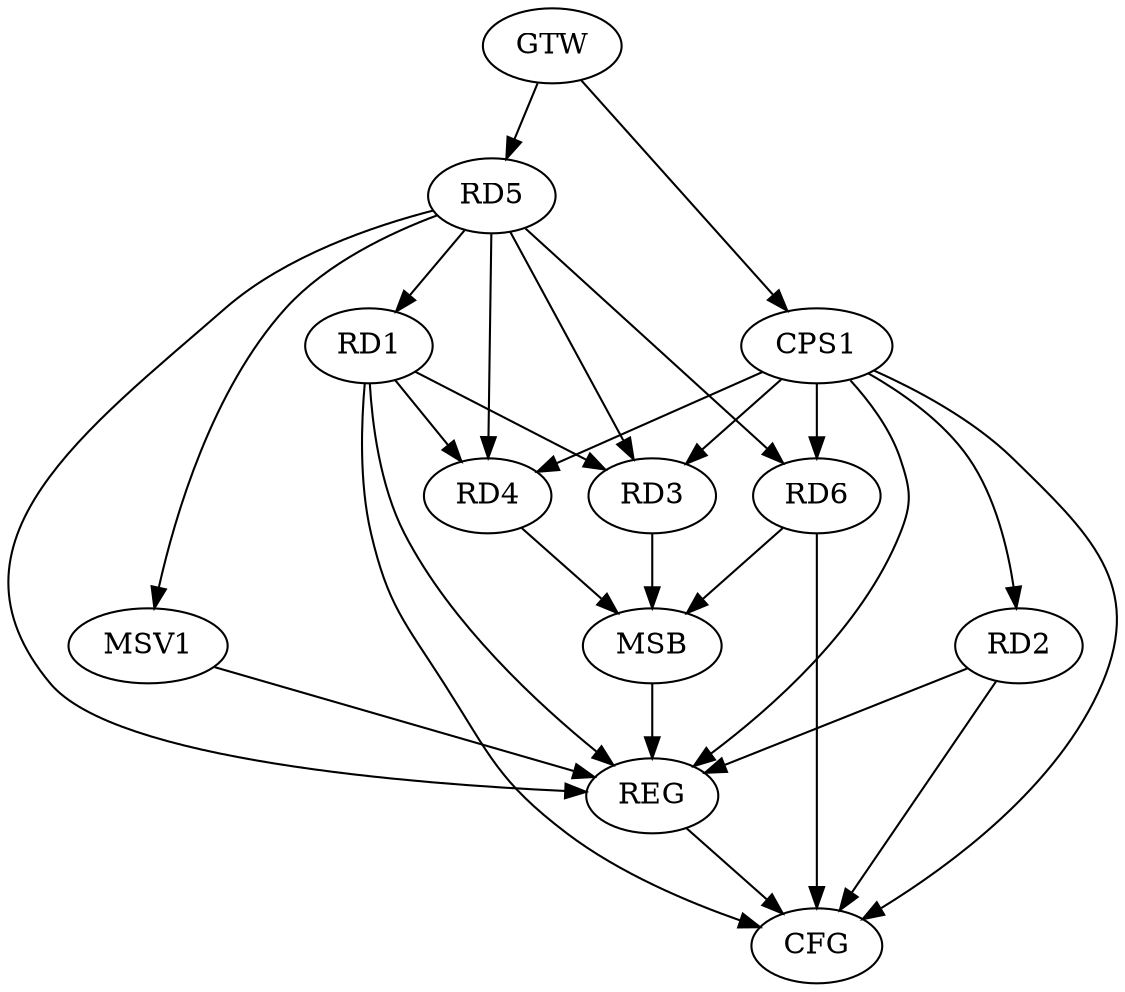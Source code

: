 strict digraph G {
  RD1 [ label="RD1" ];
  RD2 [ label="RD2" ];
  RD3 [ label="RD3" ];
  RD4 [ label="RD4" ];
  RD5 [ label="RD5" ];
  RD6 [ label="RD6" ];
  CPS1 [ label="CPS1" ];
  GTW [ label="GTW" ];
  REG [ label="REG" ];
  MSB [ label="MSB" ];
  CFG [ label="CFG" ];
  MSV1 [ label="MSV1" ];
  RD1 -> RD3;
  RD1 -> RD4;
  RD5 -> RD1;
  RD5 -> RD3;
  RD5 -> RD4;
  RD5 -> RD6;
  CPS1 -> RD2;
  CPS1 -> RD3;
  CPS1 -> RD4;
  CPS1 -> RD6;
  GTW -> RD5;
  GTW -> CPS1;
  RD1 -> REG;
  RD2 -> REG;
  RD5 -> REG;
  CPS1 -> REG;
  RD3 -> MSB;
  MSB -> REG;
  RD4 -> MSB;
  RD6 -> MSB;
  RD1 -> CFG;
  RD6 -> CFG;
  RD2 -> CFG;
  CPS1 -> CFG;
  REG -> CFG;
  RD5 -> MSV1;
  MSV1 -> REG;
}
